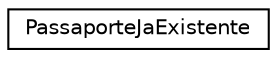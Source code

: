 digraph "Graphical Class Hierarchy"
{
 // LATEX_PDF_SIZE
  edge [fontname="Helvetica",fontsize="10",labelfontname="Helvetica",labelfontsize="10"];
  node [fontname="Helvetica",fontsize="10",shape=record];
  rankdir="LR";
  Node0 [label="PassaporteJaExistente",height=0.2,width=0.4,color="black", fillcolor="white", style="filled",URL="$class_passaporte_ja_existente.html",tooltip=" "];
}
